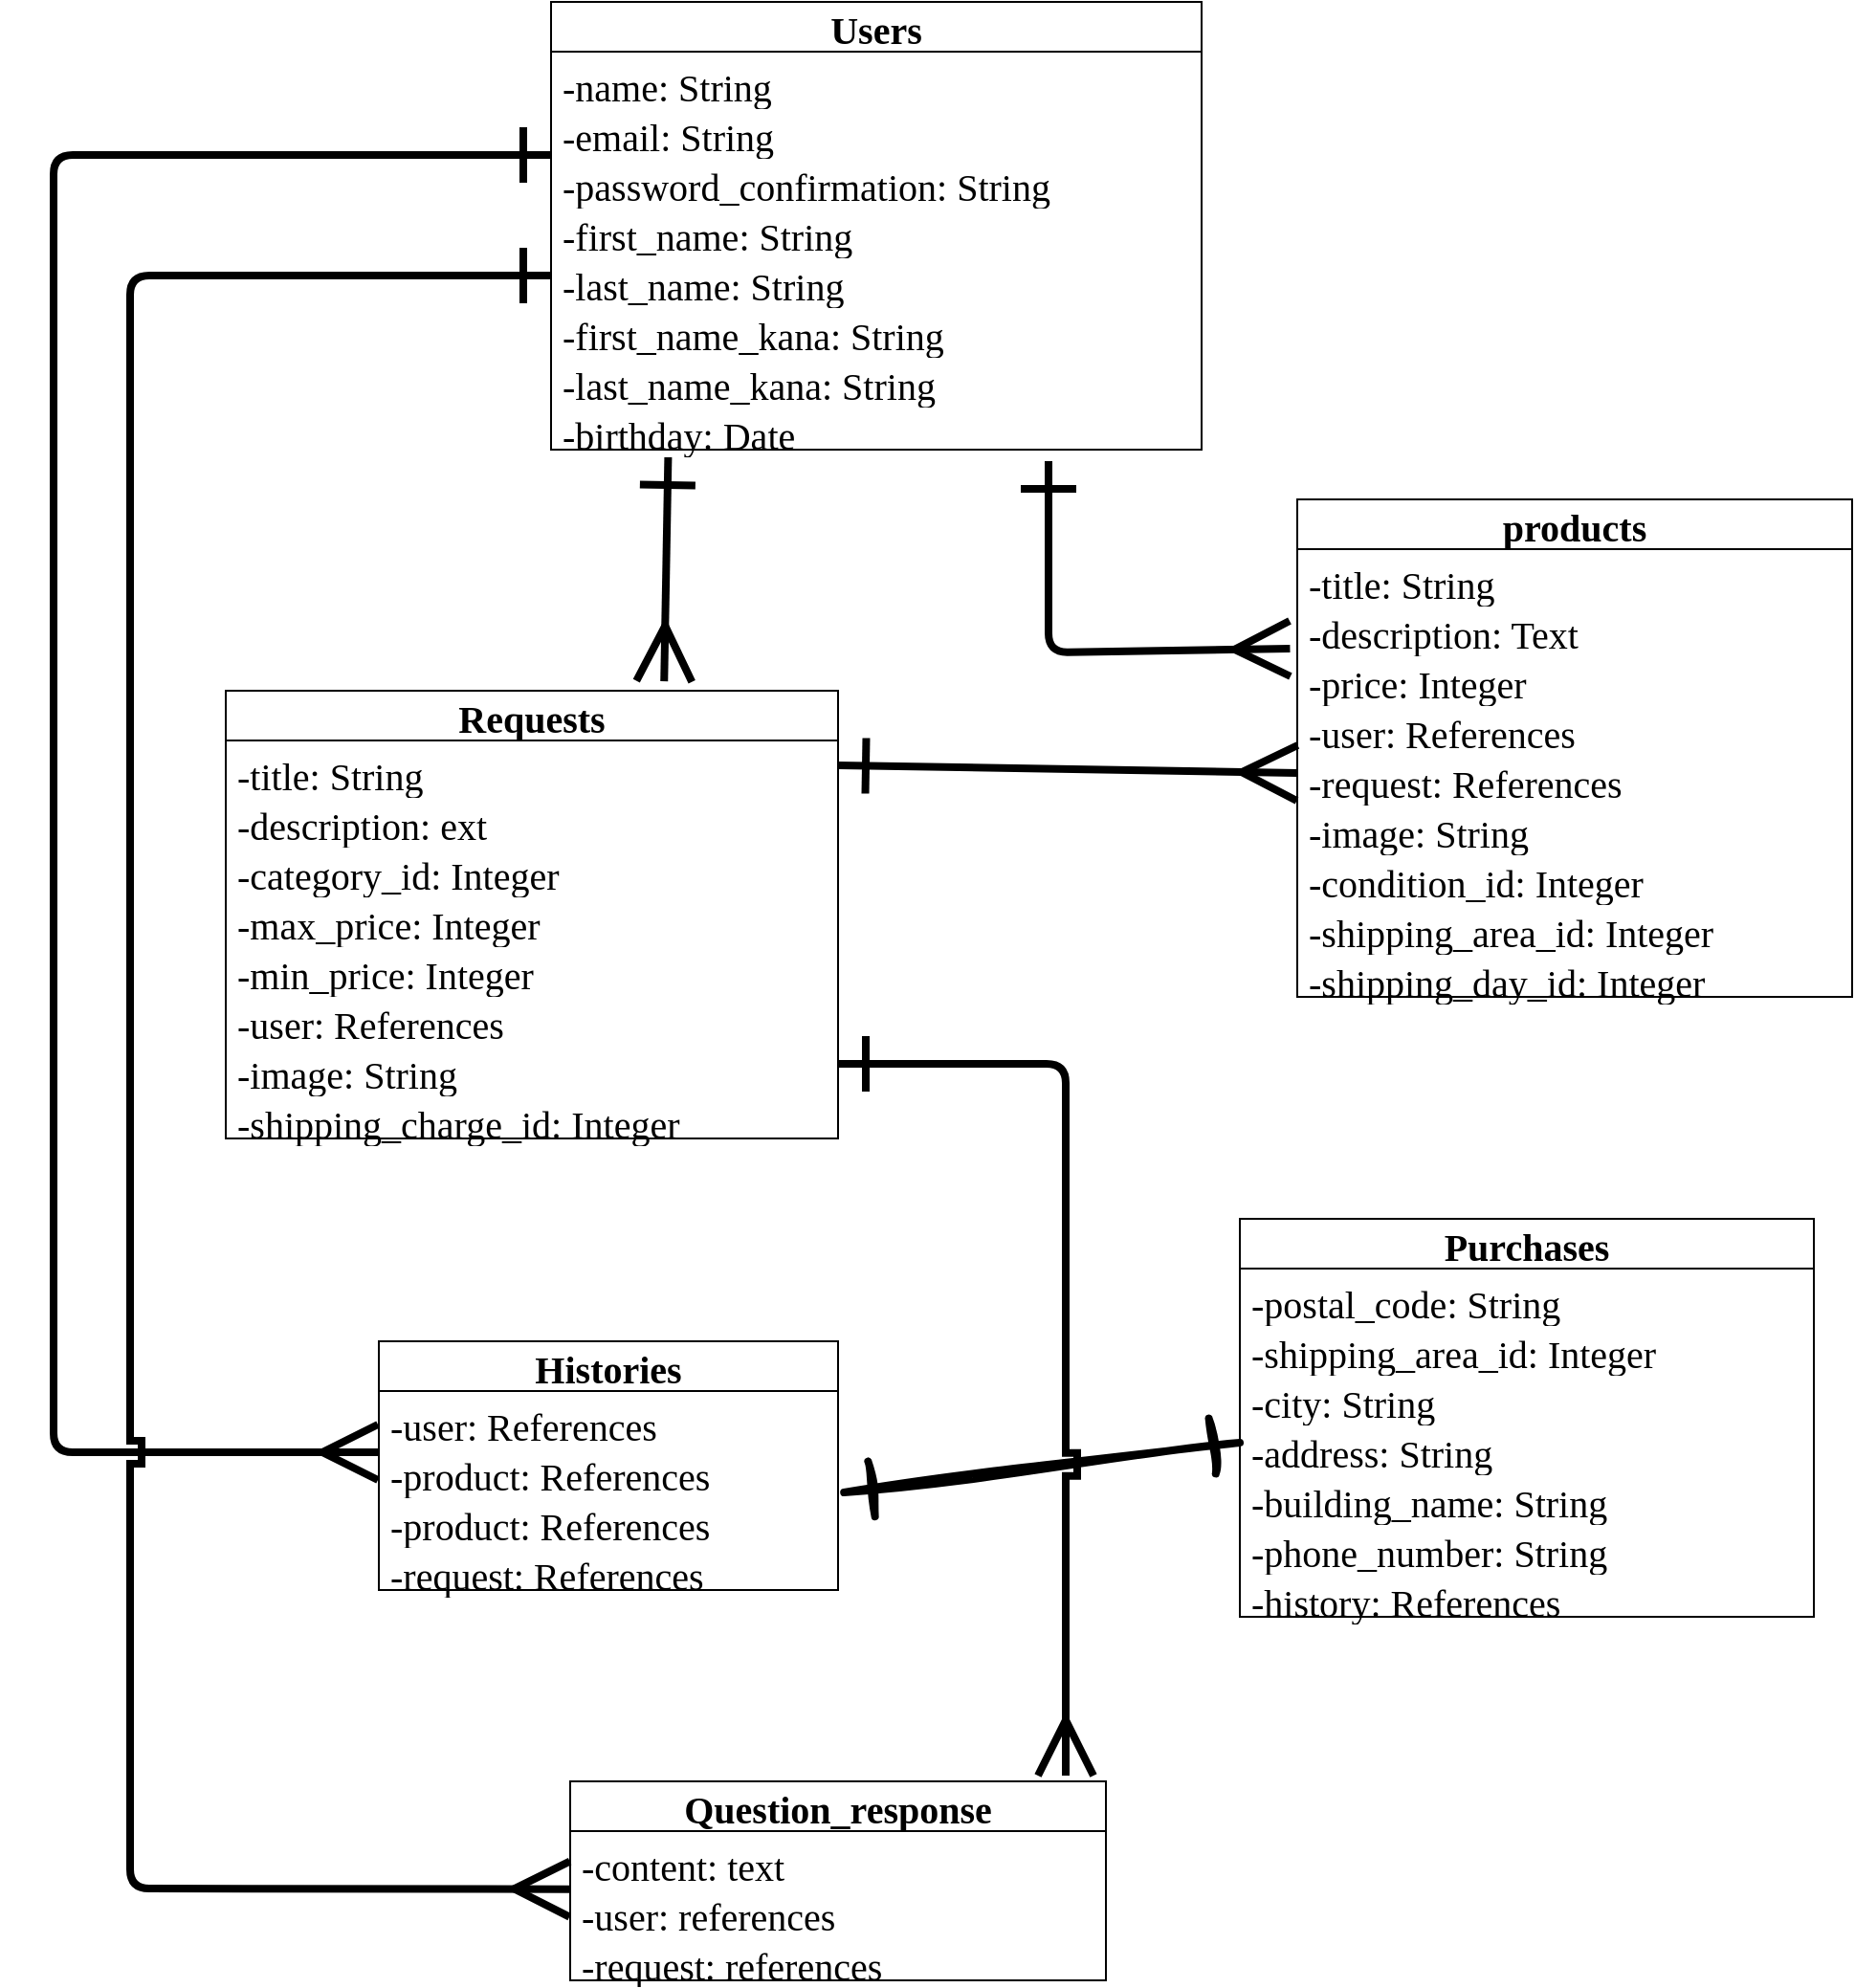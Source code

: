 <mxfile>
    <diagram id="KhmM2DmUSDTM8kPFSJJC" name="ページ1">
        <mxGraphModel dx="1253" dy="1374" grid="1" gridSize="10" guides="1" tooltips="1" connect="1" arrows="1" fold="1" page="1" pageScale="1" pageWidth="827" pageHeight="1169" math="0" shadow="0">
            <root>
                <mxCell id="0"/>
                <mxCell id="1" parent="0"/>
                <mxCell id="206" style="edgeStyle=none;hachureGap=4;html=1;fontFamily=Verdana;fontSize=16;strokeWidth=4;startArrow=ERone;startFill=0;endArrow=ERmany;endFill=0;targetPerimeterSpacing=8;sourcePerimeterSpacing=8;jumpStyle=sharp;endSize=24;startSize=24;exitX=0.18;exitY=1.154;exitDx=0;exitDy=0;exitPerimeter=0;entryX=0.716;entryY=-0.021;entryDx=0;entryDy=0;entryPerimeter=0;" parent="1" source="170" target="171" edge="1">
                    <mxGeometry relative="1" as="geometry">
                        <mxPoint x="157" y="395" as="targetPoint"/>
                    </mxGeometry>
                </mxCell>
                <mxCell id="207" style="edgeStyle=none;shape=connector;rounded=1;hachureGap=4;jumpStyle=sharp;html=1;entryX=-0.013;entryY=0;entryDx=0;entryDy=0;labelBackgroundColor=default;strokeColor=default;strokeWidth=4;fontFamily=Verdana;fontSize=16;fontColor=default;startArrow=ERone;startFill=0;endArrow=ERmany;endFill=0;startSize=24;endSize=24;sourcePerimeterSpacing=8;targetPerimeterSpacing=8;entryPerimeter=0;" parent="1" target="183" edge="1">
                    <mxGeometry relative="1" as="geometry">
                        <mxPoint x="360" y="280" as="sourcePoint"/>
                        <Array as="points">
                            <mxPoint x="360" y="380"/>
                        </Array>
                    </mxGeometry>
                </mxCell>
                <mxCell id="208" style="edgeStyle=none;shape=connector;rounded=1;sketch=1;hachureGap=4;jiggle=2;curveFitting=1;jumpStyle=sharp;html=1;entryX=0;entryY=0.5;entryDx=0;entryDy=0;labelBackgroundColor=default;strokeColor=default;strokeWidth=4;fontFamily=Verdana;fontSize=16;fontColor=default;startArrow=ERone;startFill=0;endArrow=ERone;endFill=0;startSize=24;endSize=24;sourcePerimeterSpacing=8;targetPerimeterSpacing=8;exitX=1.013;exitY=0.038;exitDx=0;exitDy=0;exitPerimeter=0;" parent="1" source="200" target="194" edge="1">
                    <mxGeometry relative="1" as="geometry">
                        <Array as="points"/>
                    </mxGeometry>
                </mxCell>
                <mxCell id="209" style="edgeStyle=none;shape=connector;rounded=1;hachureGap=4;jumpStyle=sharp;html=1;entryX=-0.002;entryY=1.231;entryDx=0;entryDy=0;entryPerimeter=0;labelBackgroundColor=default;strokeColor=default;strokeWidth=4;fontFamily=Verdana;fontSize=16;fontColor=default;startArrow=ERone;startFill=0;endArrow=ERmany;endFill=0;startSize=24;endSize=24;sourcePerimeterSpacing=8;targetPerimeterSpacing=8;exitX=0;exitY=0.077;exitDx=0;exitDy=0;exitPerimeter=0;" parent="1" source="165" target="199" edge="1">
                    <mxGeometry relative="1" as="geometry">
                        <Array as="points">
                            <mxPoint x="40" y="120"/>
                            <mxPoint x="-160" y="120"/>
                            <mxPoint x="-160" y="470"/>
                            <mxPoint x="-160" y="798"/>
                        </Array>
                    </mxGeometry>
                </mxCell>
                <mxCell id="162" value="Users" style="swimlane;fontStyle=1;childLayout=stackLayout;horizontal=1;startSize=26;horizontalStack=0;resizeParent=1;resizeParentMax=0;resizeLast=0;collapsible=1;marginBottom=0;rounded=0;shadow=0;sketch=0;hachureGap=4;jiggle=2;curveFitting=1;fontFamily=Verdana;fontSize=20;" parent="1" vertex="1">
                    <mxGeometry x="100" y="40" width="340" height="234" as="geometry"/>
                </mxCell>
                <mxCell id="163" value="-name: String" style="text;strokeColor=none;fillColor=none;align=left;verticalAlign=top;spacingLeft=4;spacingRight=4;overflow=hidden;rotatable=0;points=[[0,0.5],[1,0.5]];portConstraint=eastwest;rounded=0;shadow=0;sketch=0;hachureGap=4;jiggle=2;curveFitting=1;fontFamily=Verdana;fontSize=20;" parent="162" vertex="1">
                    <mxGeometry y="26" width="340" height="26" as="geometry"/>
                </mxCell>
                <mxCell id="164" value="-email: String" style="text;strokeColor=none;fillColor=none;align=left;verticalAlign=top;spacingLeft=4;spacingRight=4;overflow=hidden;rotatable=0;points=[[0,0.5],[1,0.5]];portConstraint=eastwest;rounded=0;shadow=0;sketch=0;hachureGap=4;jiggle=2;curveFitting=1;fontFamily=Verdana;fontSize=20;" parent="162" vertex="1">
                    <mxGeometry y="52" width="340" height="26" as="geometry"/>
                </mxCell>
                <mxCell id="165" value="-password_confirmation: String" style="text;strokeColor=none;fillColor=none;align=left;verticalAlign=top;spacingLeft=4;spacingRight=4;overflow=hidden;rotatable=0;points=[[0,0.5],[1,0.5]];portConstraint=eastwest;rounded=0;shadow=0;sketch=0;hachureGap=4;jiggle=2;curveFitting=1;fontFamily=Verdana;fontSize=20;" parent="162" vertex="1">
                    <mxGeometry y="78" width="340" height="26" as="geometry"/>
                </mxCell>
                <mxCell id="166" value="-first_name: String" style="text;strokeColor=none;fillColor=none;align=left;verticalAlign=top;spacingLeft=4;spacingRight=4;overflow=hidden;rotatable=0;points=[[0,0.5],[1,0.5]];portConstraint=eastwest;rounded=0;shadow=0;sketch=0;hachureGap=4;jiggle=2;curveFitting=1;fontFamily=Verdana;fontSize=20;" parent="162" vertex="1">
                    <mxGeometry y="104" width="340" height="26" as="geometry"/>
                </mxCell>
                <mxCell id="167" value="-last_name: String" style="text;strokeColor=none;fillColor=none;align=left;verticalAlign=top;spacingLeft=4;spacingRight=4;overflow=hidden;rotatable=0;points=[[0,0.5],[1,0.5]];portConstraint=eastwest;rounded=0;shadow=0;sketch=0;hachureGap=4;jiggle=2;curveFitting=1;fontFamily=Verdana;fontSize=20;" parent="162" vertex="1">
                    <mxGeometry y="130" width="340" height="26" as="geometry"/>
                </mxCell>
                <mxCell id="168" value="-first_name_kana: String" style="text;strokeColor=none;fillColor=none;align=left;verticalAlign=top;spacingLeft=4;spacingRight=4;overflow=hidden;rotatable=0;points=[[0,0.5],[1,0.5]];portConstraint=eastwest;rounded=0;shadow=0;sketch=0;hachureGap=4;jiggle=2;curveFitting=1;fontFamily=Verdana;fontSize=20;" parent="162" vertex="1">
                    <mxGeometry y="156" width="340" height="26" as="geometry"/>
                </mxCell>
                <mxCell id="169" value="-last_name_kana: String" style="text;strokeColor=none;fillColor=none;align=left;verticalAlign=top;spacingLeft=4;spacingRight=4;overflow=hidden;rotatable=0;points=[[0,0.5],[1,0.5]];portConstraint=eastwest;rounded=0;shadow=0;sketch=0;hachureGap=4;jiggle=2;curveFitting=1;fontFamily=Verdana;fontSize=20;" parent="162" vertex="1">
                    <mxGeometry y="182" width="340" height="26" as="geometry"/>
                </mxCell>
                <mxCell id="170" value="-birthday: Date" style="text;strokeColor=none;fillColor=none;align=left;verticalAlign=top;spacingLeft=4;spacingRight=4;overflow=hidden;rotatable=0;points=[[0,0.5],[1,0.5]];portConstraint=eastwest;rounded=0;shadow=0;sketch=0;hachureGap=4;jiggle=2;curveFitting=1;fontFamily=Verdana;fontSize=20;" parent="162" vertex="1">
                    <mxGeometry y="208" width="340" height="26" as="geometry"/>
                </mxCell>
                <mxCell id="171" value="Requests" style="swimlane;fontStyle=1;childLayout=stackLayout;horizontal=1;startSize=26;horizontalStack=0;resizeParent=1;resizeParentMax=0;resizeLast=0;collapsible=1;marginBottom=0;rounded=0;shadow=0;sketch=0;hachureGap=4;jiggle=2;curveFitting=1;fontFamily=Verdana;fontSize=20;" parent="1" vertex="1">
                    <mxGeometry x="-70" y="400" width="320" height="234" as="geometry"/>
                </mxCell>
                <mxCell id="172" value="-title: String" style="text;strokeColor=none;fillColor=none;align=left;verticalAlign=top;spacingLeft=4;spacingRight=4;overflow=hidden;rotatable=0;points=[[0,0.5],[1,0.5]];portConstraint=eastwest;rounded=0;shadow=0;sketch=0;hachureGap=4;jiggle=2;curveFitting=1;fontFamily=Verdana;fontSize=20;" parent="171" vertex="1">
                    <mxGeometry y="26" width="320" height="26" as="geometry"/>
                </mxCell>
                <mxCell id="173" value="-description: ext" style="text;strokeColor=none;fillColor=none;align=left;verticalAlign=top;spacingLeft=4;spacingRight=4;overflow=hidden;rotatable=0;points=[[0,0.5],[1,0.5]];portConstraint=eastwest;rounded=0;shadow=0;sketch=0;hachureGap=4;jiggle=2;curveFitting=1;fontFamily=Verdana;fontSize=20;" parent="171" vertex="1">
                    <mxGeometry y="52" width="320" height="26" as="geometry"/>
                </mxCell>
                <mxCell id="174" value="-category_id: Integer" style="text;strokeColor=none;fillColor=none;align=left;verticalAlign=top;spacingLeft=4;spacingRight=4;overflow=hidden;rotatable=0;points=[[0,0.5],[1,0.5]];portConstraint=eastwest;rounded=0;shadow=0;sketch=0;hachureGap=4;jiggle=2;curveFitting=1;fontFamily=Verdana;fontSize=20;" parent="171" vertex="1">
                    <mxGeometry y="78" width="320" height="26" as="geometry"/>
                </mxCell>
                <mxCell id="175" value="-max_price: Integer" style="text;strokeColor=none;fillColor=none;align=left;verticalAlign=top;spacingLeft=4;spacingRight=4;overflow=hidden;rotatable=0;points=[[0,0.5],[1,0.5]];portConstraint=eastwest;rounded=0;shadow=0;sketch=0;hachureGap=4;jiggle=2;curveFitting=1;fontFamily=Verdana;fontSize=20;" parent="171" vertex="1">
                    <mxGeometry y="104" width="320" height="26" as="geometry"/>
                </mxCell>
                <mxCell id="176" value="-min_price: Integer" style="text;strokeColor=none;fillColor=none;align=left;verticalAlign=top;spacingLeft=4;spacingRight=4;overflow=hidden;rotatable=0;points=[[0,0.5],[1,0.5]];portConstraint=eastwest;rounded=0;shadow=0;sketch=0;hachureGap=4;jiggle=2;curveFitting=1;fontFamily=Verdana;fontSize=20;" parent="171" vertex="1">
                    <mxGeometry y="130" width="320" height="26" as="geometry"/>
                </mxCell>
                <mxCell id="177" value="-user: References" style="text;strokeColor=none;fillColor=none;align=left;verticalAlign=top;spacingLeft=4;spacingRight=4;overflow=hidden;rotatable=0;points=[[0,0.5],[1,0.5]];portConstraint=eastwest;rounded=0;shadow=0;sketch=0;hachureGap=4;jiggle=2;curveFitting=1;fontFamily=Verdana;fontSize=20;" parent="171" vertex="1">
                    <mxGeometry y="156" width="320" height="26" as="geometry"/>
                </mxCell>
                <mxCell id="178" value="-image: String" style="text;strokeColor=none;fillColor=none;align=left;verticalAlign=top;spacingLeft=4;spacingRight=4;overflow=hidden;rotatable=0;points=[[0,0.5],[1,0.5]];portConstraint=eastwest;rounded=0;shadow=0;sketch=0;hachureGap=4;jiggle=2;curveFitting=1;fontFamily=Verdana;fontSize=20;" parent="171" vertex="1">
                    <mxGeometry y="182" width="320" height="26" as="geometry"/>
                </mxCell>
                <mxCell id="179" value="-shipping_charge_id: Integer" style="text;strokeColor=none;fillColor=none;align=left;verticalAlign=top;spacingLeft=4;spacingRight=4;overflow=hidden;rotatable=0;points=[[0,0.5],[1,0.5]];portConstraint=eastwest;rounded=0;shadow=0;sketch=0;hachureGap=4;jiggle=2;curveFitting=1;fontFamily=Verdana;fontSize=20;" parent="171" vertex="1">
                    <mxGeometry y="208" width="320" height="26" as="geometry"/>
                </mxCell>
                <mxCell id="180" value="products" style="swimlane;fontStyle=1;childLayout=stackLayout;horizontal=1;startSize=26;horizontalStack=0;resizeParent=1;resizeParentMax=0;resizeLast=0;collapsible=1;marginBottom=0;rounded=0;shadow=0;sketch=0;hachureGap=4;jiggle=2;curveFitting=1;fontFamily=Verdana;fontSize=20;" parent="1" vertex="1">
                    <mxGeometry x="490" y="300" width="290" height="260" as="geometry"/>
                </mxCell>
                <mxCell id="181" value="-title: String" style="text;strokeColor=none;fillColor=none;align=left;verticalAlign=top;spacingLeft=4;spacingRight=4;overflow=hidden;rotatable=0;points=[[0,0.5],[1,0.5]];portConstraint=eastwest;rounded=0;shadow=0;sketch=0;hachureGap=4;jiggle=2;curveFitting=1;fontFamily=Verdana;fontSize=20;" parent="180" vertex="1">
                    <mxGeometry y="26" width="290" height="26" as="geometry"/>
                </mxCell>
                <mxCell id="182" value="-description: Text" style="text;strokeColor=none;fillColor=none;align=left;verticalAlign=top;spacingLeft=4;spacingRight=4;overflow=hidden;rotatable=0;points=[[0,0.5],[1,0.5]];portConstraint=eastwest;rounded=0;shadow=0;sketch=0;hachureGap=4;jiggle=2;curveFitting=1;fontFamily=Verdana;fontSize=20;" parent="180" vertex="1">
                    <mxGeometry y="52" width="290" height="26" as="geometry"/>
                </mxCell>
                <mxCell id="183" value="-price: Integer" style="text;strokeColor=none;fillColor=none;align=left;verticalAlign=top;spacingLeft=4;spacingRight=4;overflow=hidden;rotatable=0;points=[[0,0.5],[1,0.5]];portConstraint=eastwest;rounded=0;shadow=0;sketch=0;hachureGap=4;jiggle=2;curveFitting=1;fontFamily=Verdana;fontSize=20;" parent="180" vertex="1">
                    <mxGeometry y="78" width="290" height="26" as="geometry"/>
                </mxCell>
                <mxCell id="184" value="-user: References" style="text;strokeColor=none;fillColor=none;align=left;verticalAlign=top;spacingLeft=4;spacingRight=4;overflow=hidden;rotatable=0;points=[[0,0.5],[1,0.5]];portConstraint=eastwest;rounded=0;shadow=0;sketch=0;hachureGap=4;jiggle=2;curveFitting=1;fontFamily=Verdana;fontSize=20;" parent="180" vertex="1">
                    <mxGeometry y="104" width="290" height="26" as="geometry"/>
                </mxCell>
                <mxCell id="185" value="-request: References" style="text;strokeColor=none;fillColor=none;align=left;verticalAlign=top;spacingLeft=4;spacingRight=4;overflow=hidden;rotatable=0;points=[[0,0.5],[1,0.5]];portConstraint=eastwest;rounded=0;shadow=0;sketch=0;hachureGap=4;jiggle=2;curveFitting=1;fontFamily=Verdana;fontSize=20;" parent="180" vertex="1">
                    <mxGeometry y="130" width="290" height="26" as="geometry"/>
                </mxCell>
                <mxCell id="186" value="-image: String" style="text;strokeColor=none;fillColor=none;align=left;verticalAlign=top;spacingLeft=4;spacingRight=4;overflow=hidden;rotatable=0;points=[[0,0.5],[1,0.5]];portConstraint=eastwest;rounded=0;shadow=0;sketch=0;hachureGap=4;jiggle=2;curveFitting=1;fontFamily=Verdana;fontSize=20;" parent="180" vertex="1">
                    <mxGeometry y="156" width="290" height="26" as="geometry"/>
                </mxCell>
                <mxCell id="187" value="-condition_id: Integer" style="text;strokeColor=none;fillColor=none;align=left;verticalAlign=top;spacingLeft=4;spacingRight=4;overflow=hidden;rotatable=0;points=[[0,0.5],[1,0.5]];portConstraint=eastwest;rounded=0;shadow=0;sketch=0;hachureGap=4;jiggle=2;curveFitting=1;fontFamily=Verdana;fontSize=20;" parent="180" vertex="1">
                    <mxGeometry y="182" width="290" height="26" as="geometry"/>
                </mxCell>
                <mxCell id="188" value="-shipping_area_id: Integer" style="text;strokeColor=none;fillColor=none;align=left;verticalAlign=top;spacingLeft=4;spacingRight=4;overflow=hidden;rotatable=0;points=[[0,0.5],[1,0.5]];portConstraint=eastwest;rounded=0;shadow=0;sketch=0;hachureGap=4;jiggle=2;curveFitting=1;fontFamily=Verdana;fontSize=20;" parent="180" vertex="1">
                    <mxGeometry y="208" width="290" height="26" as="geometry"/>
                </mxCell>
                <mxCell id="189" value="-shipping_day_id: Integer" style="text;strokeColor=none;fillColor=none;align=left;verticalAlign=top;spacingLeft=4;spacingRight=4;overflow=hidden;rotatable=0;points=[[0,0.5],[1,0.5]];portConstraint=eastwest;rounded=0;shadow=0;sketch=0;hachureGap=4;jiggle=2;curveFitting=1;fontFamily=Verdana;fontSize=20;" parent="180" vertex="1">
                    <mxGeometry y="234" width="290" height="26" as="geometry"/>
                </mxCell>
                <mxCell id="190" value="Purchases" style="swimlane;fontStyle=1;childLayout=stackLayout;horizontal=1;startSize=26;horizontalStack=0;resizeParent=1;resizeParentMax=0;resizeLast=0;collapsible=1;marginBottom=0;rounded=0;shadow=0;sketch=0;hachureGap=4;jiggle=2;curveFitting=1;fontFamily=Verdana;fontSize=20;" parent="1" vertex="1">
                    <mxGeometry x="460" y="676" width="300" height="208" as="geometry"/>
                </mxCell>
                <mxCell id="191" value="-postal_code: String" style="text;strokeColor=none;fillColor=none;align=left;verticalAlign=top;spacingLeft=4;spacingRight=4;overflow=hidden;rotatable=0;points=[[0,0.5],[1,0.5]];portConstraint=eastwest;rounded=0;shadow=0;sketch=0;hachureGap=4;jiggle=2;curveFitting=1;fontFamily=Verdana;fontSize=20;" parent="190" vertex="1">
                    <mxGeometry y="26" width="300" height="26" as="geometry"/>
                </mxCell>
                <mxCell id="192" value="-shipping_area_id: Integer" style="text;strokeColor=none;fillColor=none;align=left;verticalAlign=top;spacingLeft=4;spacingRight=4;overflow=hidden;rotatable=0;points=[[0,0.5],[1,0.5]];portConstraint=eastwest;rounded=0;shadow=0;sketch=0;hachureGap=4;jiggle=2;curveFitting=1;fontFamily=Verdana;fontSize=20;" parent="190" vertex="1">
                    <mxGeometry y="52" width="300" height="26" as="geometry"/>
                </mxCell>
                <mxCell id="193" value="-city: String" style="text;strokeColor=none;fillColor=none;align=left;verticalAlign=top;spacingLeft=4;spacingRight=4;overflow=hidden;rotatable=0;points=[[0,0.5],[1,0.5]];portConstraint=eastwest;rounded=0;shadow=0;sketch=0;hachureGap=4;jiggle=2;curveFitting=1;fontFamily=Verdana;fontSize=20;" parent="190" vertex="1">
                    <mxGeometry y="78" width="300" height="26" as="geometry"/>
                </mxCell>
                <mxCell id="194" value="-address: String" style="text;strokeColor=none;fillColor=none;align=left;verticalAlign=top;spacingLeft=4;spacingRight=4;overflow=hidden;rotatable=0;points=[[0,0.5],[1,0.5]];portConstraint=eastwest;rounded=0;shadow=0;sketch=0;hachureGap=4;jiggle=2;curveFitting=1;fontFamily=Verdana;fontSize=20;" parent="190" vertex="1">
                    <mxGeometry y="104" width="300" height="26" as="geometry"/>
                </mxCell>
                <mxCell id="195" value="-building_name: String" style="text;strokeColor=none;fillColor=none;align=left;verticalAlign=top;spacingLeft=4;spacingRight=4;overflow=hidden;rotatable=0;points=[[0,0.5],[1,0.5]];portConstraint=eastwest;rounded=0;shadow=0;sketch=0;hachureGap=4;jiggle=2;curveFitting=1;fontFamily=Verdana;fontSize=20;" parent="190" vertex="1">
                    <mxGeometry y="130" width="300" height="26" as="geometry"/>
                </mxCell>
                <mxCell id="196" value="-phone_number: String" style="text;strokeColor=none;fillColor=none;align=left;verticalAlign=top;spacingLeft=4;spacingRight=4;overflow=hidden;rotatable=0;points=[[0,0.5],[1,0.5]];portConstraint=eastwest;rounded=0;shadow=0;sketch=0;hachureGap=4;jiggle=2;curveFitting=1;fontFamily=Verdana;fontSize=20;" parent="190" vertex="1">
                    <mxGeometry y="156" width="300" height="26" as="geometry"/>
                </mxCell>
                <mxCell id="197" value="-history: References" style="text;strokeColor=none;fillColor=none;align=left;verticalAlign=top;spacingLeft=4;spacingRight=4;overflow=hidden;rotatable=0;points=[[0,0.5],[1,0.5]];portConstraint=eastwest;rounded=0;shadow=0;sketch=0;hachureGap=4;jiggle=2;curveFitting=1;fontFamily=Verdana;fontSize=20;" parent="190" vertex="1">
                    <mxGeometry y="182" width="300" height="26" as="geometry"/>
                </mxCell>
                <mxCell id="198" value="Histories" style="swimlane;fontStyle=1;childLayout=stackLayout;horizontal=1;startSize=26;horizontalStack=0;resizeParent=1;resizeParentMax=0;resizeLast=0;collapsible=1;marginBottom=0;rounded=0;shadow=0;sketch=0;hachureGap=4;jiggle=2;curveFitting=1;fontFamily=Verdana;fontSize=20;" parent="1" vertex="1">
                    <mxGeometry x="10" y="740" width="240" height="130" as="geometry"/>
                </mxCell>
                <mxCell id="199" value="-user: References" style="text;strokeColor=none;fillColor=none;align=left;verticalAlign=top;spacingLeft=4;spacingRight=4;overflow=hidden;rotatable=0;points=[[0,0.5],[1,0.5]];portConstraint=eastwest;rounded=0;shadow=0;sketch=0;hachureGap=4;jiggle=2;curveFitting=1;fontFamily=Verdana;fontSize=20;" parent="198" vertex="1">
                    <mxGeometry y="26" width="240" height="26" as="geometry"/>
                </mxCell>
                <mxCell id="213" value="-product: References" style="text;strokeColor=none;fillColor=none;align=left;verticalAlign=top;spacingLeft=4;spacingRight=4;overflow=hidden;rotatable=0;points=[[0,0.5],[1,0.5]];portConstraint=eastwest;rounded=0;shadow=0;sketch=0;hachureGap=4;jiggle=2;curveFitting=1;fontFamily=Verdana;fontSize=20;" vertex="1" parent="198">
                    <mxGeometry y="52" width="240" height="26" as="geometry"/>
                </mxCell>
                <mxCell id="200" value="-product: References" style="text;strokeColor=none;fillColor=none;align=left;verticalAlign=top;spacingLeft=4;spacingRight=4;overflow=hidden;rotatable=0;points=[[0,0.5],[1,0.5]];portConstraint=eastwest;rounded=0;shadow=0;sketch=0;hachureGap=4;jiggle=2;curveFitting=1;fontFamily=Verdana;fontSize=20;" parent="198" vertex="1">
                    <mxGeometry y="78" width="240" height="26" as="geometry"/>
                </mxCell>
                <mxCell id="201" value="-request: References" style="text;strokeColor=none;fillColor=none;align=left;verticalAlign=top;spacingLeft=4;spacingRight=4;overflow=hidden;rotatable=0;points=[[0,0.5],[1,0.5]];portConstraint=eastwest;rounded=0;shadow=0;sketch=0;hachureGap=4;jiggle=2;curveFitting=1;fontFamily=Verdana;fontSize=20;" parent="198" vertex="1">
                    <mxGeometry y="104" width="240" height="26" as="geometry"/>
                </mxCell>
                <mxCell id="202" value="Question_response" style="swimlane;fontStyle=1;childLayout=stackLayout;horizontal=1;startSize=26;horizontalStack=0;resizeParent=1;resizeParentMax=0;resizeLast=0;collapsible=1;marginBottom=0;rounded=0;shadow=0;sketch=0;hachureGap=4;jiggle=2;curveFitting=1;fontFamily=Verdana;fontSize=20;" parent="1" vertex="1">
                    <mxGeometry x="110" y="970" width="280" height="104" as="geometry"/>
                </mxCell>
                <mxCell id="203" value="-content: text" style="text;strokeColor=none;fillColor=none;align=left;verticalAlign=top;spacingLeft=4;spacingRight=4;overflow=hidden;rotatable=0;points=[[0,0.5],[1,0.5]];portConstraint=eastwest;rounded=0;shadow=0;sketch=0;hachureGap=4;jiggle=2;curveFitting=1;fontFamily=Verdana;fontSize=20;" parent="202" vertex="1">
                    <mxGeometry y="26" width="280" height="26" as="geometry"/>
                </mxCell>
                <mxCell id="204" value="-user: references" style="text;strokeColor=none;fillColor=none;align=left;verticalAlign=top;spacingLeft=4;spacingRight=4;overflow=hidden;rotatable=0;points=[[0,0.5],[1,0.5]];portConstraint=eastwest;rounded=0;shadow=0;sketch=0;hachureGap=4;jiggle=2;curveFitting=1;fontFamily=Verdana;fontSize=20;" parent="202" vertex="1">
                    <mxGeometry y="52" width="280" height="26" as="geometry"/>
                </mxCell>
                <mxCell id="205" value="-request: references" style="text;strokeColor=none;fillColor=none;align=left;verticalAlign=top;spacingLeft=4;spacingRight=4;overflow=hidden;rotatable=0;points=[[0,0.5],[1,0.5]];portConstraint=eastwest;rounded=0;shadow=0;sketch=0;hachureGap=4;jiggle=2;curveFitting=1;fontFamily=Verdana;fontSize=20;" parent="202" vertex="1">
                    <mxGeometry y="78" width="280" height="26" as="geometry"/>
                </mxCell>
                <mxCell id="210" style="edgeStyle=none;shape=connector;rounded=1;hachureGap=4;jumpStyle=sharp;html=1;exitX=0;exitY=0.5;exitDx=0;exitDy=0;labelBackgroundColor=default;strokeColor=default;strokeWidth=4;fontFamily=Verdana;fontSize=16;fontColor=default;startArrow=ERone;startFill=0;endArrow=ERmany;endFill=0;startSize=24;endSize=24;sourcePerimeterSpacing=8;targetPerimeterSpacing=8;entryX=-0.001;entryY=1.167;entryDx=0;entryDy=0;entryPerimeter=0;" parent="1" source="167" target="203" edge="1">
                    <mxGeometry relative="1" as="geometry">
                        <mxPoint x="100" y="1020" as="targetPoint"/>
                        <Array as="points">
                            <mxPoint x="60" y="183"/>
                            <mxPoint x="-120" y="183"/>
                            <mxPoint x="-120" y="570"/>
                            <mxPoint x="-120" y="1026"/>
                            <mxPoint x="60" y="1026"/>
                        </Array>
                    </mxGeometry>
                </mxCell>
                <mxCell id="211" style="edgeStyle=none;shape=connector;rounded=1;hachureGap=4;jumpStyle=sharp;html=1;entryX=0;entryY=0.5;entryDx=0;entryDy=0;labelBackgroundColor=default;strokeColor=default;strokeWidth=4;fontFamily=Verdana;fontSize=16;fontColor=default;startArrow=ERone;startFill=0;endArrow=ERmany;endFill=0;startSize=24;endSize=24;sourcePerimeterSpacing=8;targetPerimeterSpacing=8;exitX=1;exitY=0.5;exitDx=0;exitDy=0;" parent="1" source="172" target="185" edge="1">
                    <mxGeometry relative="1" as="geometry">
                        <mxPoint x="280" y="435" as="sourcePoint"/>
                    </mxGeometry>
                </mxCell>
                <mxCell id="212" style="edgeStyle=none;shape=connector;rounded=1;hachureGap=4;jumpStyle=sharp;html=1;entryX=0.925;entryY=-0.029;entryDx=0;entryDy=0;entryPerimeter=0;labelBackgroundColor=default;strokeColor=default;strokeWidth=4;fontFamily=Verdana;fontSize=16;fontColor=default;startArrow=ERone;startFill=0;endArrow=ERmany;endFill=0;startSize=24;endSize=24;sourcePerimeterSpacing=8;targetPerimeterSpacing=8;exitX=1;exitY=0.5;exitDx=0;exitDy=0;" parent="1" source="178" target="202" edge="1">
                    <mxGeometry relative="1" as="geometry">
                        <Array as="points">
                            <mxPoint x="369" y="595"/>
                        </Array>
                    </mxGeometry>
                </mxCell>
            </root>
        </mxGraphModel>
    </diagram>
</mxfile>
